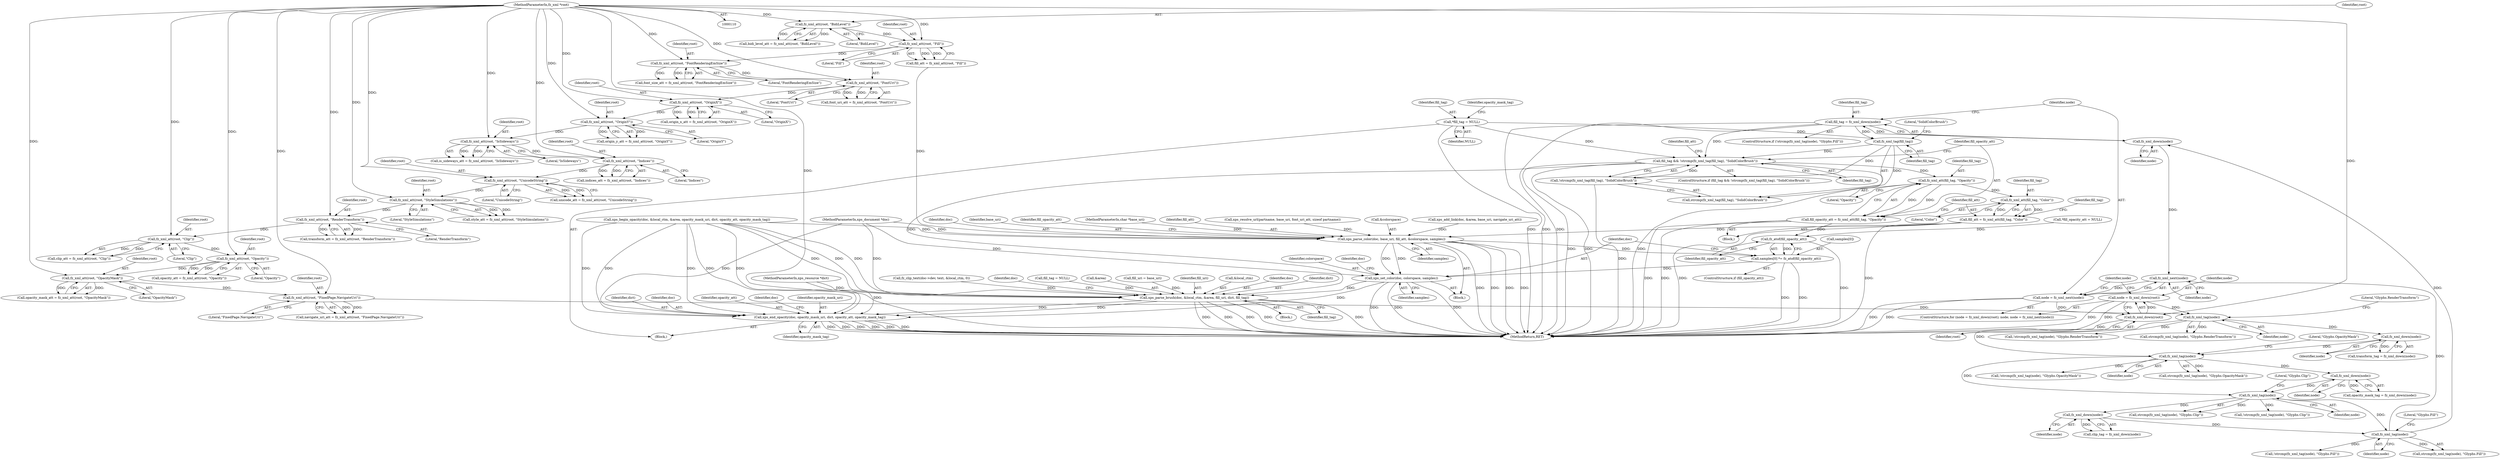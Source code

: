 digraph "0_ghostscript_60dabde18d7fe12b19da8b509bdfee9cc886aafc_1@API" {
"1000671" [label="(Call,fill_tag && !strcmp(fz_xml_tag(fill_tag), \"SolidColorBrush\"))"];
"1000675" [label="(Call,fz_xml_tag(fill_tag))"];
"1000305" [label="(Call,fill_tag = fz_xml_down(node))"];
"1000307" [label="(Call,fz_xml_down(node))"];
"1000302" [label="(Call,fz_xml_tag(node))"];
"1000297" [label="(Call,fz_xml_down(node))"];
"1000292" [label="(Call,fz_xml_tag(node))"];
"1000287" [label="(Call,fz_xml_down(node))"];
"1000282" [label="(Call,fz_xml_tag(node))"];
"1000277" [label="(Call,fz_xml_down(node))"];
"1000272" [label="(Call,fz_xml_tag(node))"];
"1000259" [label="(Call,node = fz_xml_down(root))"];
"1000261" [label="(Call,fz_xml_down(root))"];
"1000255" [label="(Call,fz_xml_att(root, \"FixedPage.NavigateUri\"))"];
"1000250" [label="(Call,fz_xml_att(root, \"OpacityMask\"))"];
"1000245" [label="(Call,fz_xml_att(root, \"Opacity\"))"];
"1000240" [label="(Call,fz_xml_att(root, \"Clip\"))"];
"1000235" [label="(Call,fz_xml_att(root, \"RenderTransform\"))"];
"1000230" [label="(Call,fz_xml_att(root, \"StyleSimulations\"))"];
"1000225" [label="(Call,fz_xml_att(root, \"UnicodeString\"))"];
"1000220" [label="(Call,fz_xml_att(root, \"Indices\"))"];
"1000215" [label="(Call,fz_xml_att(root, \"IsSideways\"))"];
"1000210" [label="(Call,fz_xml_att(root, \"OriginY\"))"];
"1000205" [label="(Call,fz_xml_att(root, \"OriginX\"))"];
"1000200" [label="(Call,fz_xml_att(root, \"FontUri\"))"];
"1000195" [label="(Call,fz_xml_att(root, \"FontRenderingEmSize\"))"];
"1000190" [label="(Call,fz_xml_att(root, \"Fill\"))"];
"1000185" [label="(Call,fz_xml_att(root, \"BidiLevel\"))"];
"1000115" [label="(MethodParameterIn,fz_xml *root)"];
"1000264" [label="(Call,node = fz_xml_next(node))"];
"1000266" [label="(Call,fz_xml_next(node))"];
"1000144" [label="(Call,*fill_tag = NULL)"];
"1000673" [label="(Call,!strcmp(fz_xml_tag(fill_tag), \"SolidColorBrush\"))"];
"1000681" [label="(Call,fz_xml_att(fill_tag, \"Opacity\"))"];
"1000679" [label="(Call,fill_opacity_att = fz_xml_att(fill_tag, \"Opacity\"))"];
"1000710" [label="(Call,fz_atof(fill_opacity_att))"];
"1000706" [label="(Call,samples[0] *= fz_atof(fill_opacity_att))"];
"1000712" [label="(Call,xps_set_color(doc, colorspace, samples))"];
"1000743" [label="(Call,xps_parse_brush(doc, &local_ctm, &area, fill_uri, dict, fill_tag))"];
"1000756" [label="(Call,xps_end_opacity(doc, opacity_mask_uri, dict, opacity_att, opacity_mask_tag))"];
"1000686" [label="(Call,fz_xml_att(fill_tag, \"Color\"))"];
"1000684" [label="(Call,fill_att = fz_xml_att(fill_tag, \"Color\"))"];
"1000697" [label="(Call,xps_parse_color(doc, base_uri, fill_att, &colorspace, samples))"];
"1000193" [label="(Call,font_size_att = fz_xml_att(root, \"FontRenderingEmSize\"))"];
"1000670" [label="(ControlStructure,if (fill_tag && !strcmp(fz_xml_tag(fill_tag), \"SolidColorBrush\")))"];
"1000684" [label="(Call,fill_att = fz_xml_att(fill_tag, \"Color\"))"];
"1000701" [label="(Call,&colorspace)"];
"1000295" [label="(Call,clip_tag = fz_xml_down(node))"];
"1000195" [label="(Call,fz_xml_att(root, \"FontRenderingEmSize\"))"];
"1000690" [label="(Identifier,fill_tag)"];
"1000734" [label="(Block,)"];
"1000222" [label="(Literal,\"Indices\")"];
"1000677" [label="(Literal,\"SolidColorBrush\")"];
"1000675" [label="(Call,fz_xml_tag(fill_tag))"];
"1000273" [label="(Identifier,node)"];
"1000735" [label="(Call,fz_clip_text(doc->dev, text, &local_ctm, 0))"];
"1000216" [label="(Identifier,root)"];
"1000200" [label="(Call,fz_xml_att(root, \"FontUri\"))"];
"1000242" [label="(Literal,\"Clip\")"];
"1000688" [label="(Literal,\"Color\")"];
"1000307" [label="(Call,fz_xml_down(node))"];
"1000187" [label="(Literal,\"BidiLevel\")"];
"1000287" [label="(Call,fz_xml_down(node))"];
"1000149" [label="(Identifier,opacity_mask_tag)"];
"1000707" [label="(Call,samples[0])"];
"1000258" [label="(ControlStructure,for (node = fz_xml_down(root); node; node = fz_xml_next(node)))"];
"1000759" [label="(Identifier,dict)"];
"1000681" [label="(Call,fz_xml_att(fill_tag, \"Opacity\"))"];
"1000226" [label="(Identifier,root)"];
"1000225" [label="(Call,fz_xml_att(root, \"UnicodeString\"))"];
"1000298" [label="(Identifier,node)"];
"1000220" [label="(Call,fz_xml_att(root, \"Indices\"))"];
"1000223" [label="(Call,unicode_att = fz_xml_att(root, \"UnicodeString\"))"];
"1000743" [label="(Call,xps_parse_brush(doc, &local_ctm, &area, fill_uri, dict, fill_tag))"];
"1000238" [label="(Call,clip_att = fz_xml_att(root, \"Clip\"))"];
"1000291" [label="(Call,strcmp(fz_xml_tag(node), \"Glyphs.Clip\"))"];
"1000280" [label="(Call,!strcmp(fz_xml_tag(node), \"Glyphs.OpacityMask\"))"];
"1000267" [label="(Identifier,node)"];
"1000754" [label="(Identifier,doc)"];
"1000306" [label="(Identifier,fill_tag)"];
"1000186" [label="(Identifier,root)"];
"1000266" [label="(Call,fz_xml_next(node))"];
"1000206" [label="(Identifier,root)"];
"1000694" [label="(Block,)"];
"1000215" [label="(Call,fz_xml_att(root, \"IsSideways\"))"];
"1000671" [label="(Call,fill_tag && !strcmp(fz_xml_tag(fill_tag), \"SolidColorBrush\"))"];
"1000300" [label="(Call,!strcmp(fz_xml_tag(node), \"Glyphs.Fill\"))"];
"1000686" [label="(Call,fz_xml_att(fill_tag, \"Color\"))"];
"1000654" [label="(Call,xps_add_link(doc, &area, base_uri, navigate_uri_att))"];
"1000231" [label="(Identifier,root)"];
"1000208" [label="(Call,origin_y_att = fz_xml_att(root, \"OriginY\"))"];
"1000697" [label="(Call,xps_parse_color(doc, base_uri, fill_att, &colorspace, samples))"];
"1000673" [label="(Call,!strcmp(fz_xml_tag(fill_tag), \"SolidColorBrush\"))"];
"1000270" [label="(Call,!strcmp(fz_xml_tag(node), \"Glyphs.RenderTransform\"))"];
"1000116" [label="(Block,)"];
"1000236" [label="(Identifier,root)"];
"1000253" [label="(Call,navigate_uri_att = fz_xml_att(root, \"FixedPage.NavigateUri\"))"];
"1000302" [label="(Call,fz_xml_tag(node))"];
"1000272" [label="(Call,fz_xml_tag(node))"];
"1000251" [label="(Identifier,root)"];
"1000757" [label="(Identifier,doc)"];
"1000698" [label="(Identifier,doc)"];
"1000152" [label="(Call,*fill_opacity_att = NULL)"];
"1000689" [label="(Call,fill_tag = NULL)"];
"1000264" [label="(Call,node = fz_xml_next(node))"];
"1000704" [label="(ControlStructure,if (fill_opacity_att))"];
"1000262" [label="(Identifier,root)"];
"1000217" [label="(Literal,\"IsSideways\")"];
"1000111" [label="(MethodParameterIn,xps_document *doc)"];
"1000747" [label="(Call,&area)"];
"1000309" [label="(Call,fill_uri = base_uri)"];
"1000190" [label="(Call,fz_xml_att(root, \"Fill\"))"];
"1000715" [label="(Identifier,samples)"];
"1000235" [label="(Call,fz_xml_att(root, \"RenderTransform\"))"];
"1000256" [label="(Identifier,root)"];
"1000304" [label="(Literal,\"Glyphs.Fill\")"];
"1000283" [label="(Identifier,node)"];
"1000672" [label="(Identifier,fill_tag)"];
"1000188" [label="(Call,fill_att = fz_xml_att(root, \"Fill\"))"];
"1000756" [label="(Call,xps_end_opacity(doc, opacity_mask_uri, dict, opacity_att, opacity_mask_tag))"];
"1000213" [label="(Call,is_sideways_att = fz_xml_att(root, \"IsSideways\"))"];
"1000703" [label="(Identifier,samples)"];
"1000284" [label="(Literal,\"Glyphs.OpacityMask\")"];
"1000197" [label="(Literal,\"FontRenderingEmSize\")"];
"1000201" [label="(Identifier,root)"];
"1000712" [label="(Call,xps_set_color(doc, colorspace, samples))"];
"1000749" [label="(Identifier,fill_uri)"];
"1000760" [label="(Identifier,opacity_att)"];
"1000303" [label="(Identifier,node)"];
"1000145" [label="(Identifier,fill_tag)"];
"1000683" [label="(Literal,\"Opacity\")"];
"1000285" [label="(Call,opacity_mask_tag = fz_xml_down(node))"];
"1000257" [label="(Literal,\"FixedPage.NavigateUri\")"];
"1000693" [label="(Identifier,fill_att)"];
"1000250" [label="(Call,fz_xml_att(root, \"OpacityMask\"))"];
"1000745" [label="(Call,&local_ctm)"];
"1000212" [label="(Literal,\"OriginY\")"];
"1000191" [label="(Identifier,root)"];
"1000281" [label="(Call,strcmp(fz_xml_tag(node), \"Glyphs.OpacityMask\"))"];
"1000230" [label="(Call,fz_xml_att(root, \"StyleSimulations\"))"];
"1000218" [label="(Call,indices_att = fz_xml_att(root, \"Indices\"))"];
"1000676" [label="(Identifier,fill_tag)"];
"1000221" [label="(Identifier,root)"];
"1000192" [label="(Literal,\"Fill\")"];
"1000685" [label="(Identifier,fill_att)"];
"1000706" [label="(Call,samples[0] *= fz_atof(fill_opacity_att))"];
"1000744" [label="(Identifier,doc)"];
"1000761" [label="(Identifier,opacity_mask_tag)"];
"1000255" [label="(Call,fz_xml_att(root, \"FixedPage.NavigateUri\"))"];
"1000260" [label="(Identifier,node)"];
"1000277" [label="(Call,fz_xml_down(node))"];
"1000241" [label="(Identifier,root)"];
"1000210" [label="(Call,fz_xml_att(root, \"OriginY\"))"];
"1000233" [label="(Call,transform_att = fz_xml_att(root, \"RenderTransform\"))"];
"1000274" [label="(Literal,\"Glyphs.RenderTransform\")"];
"1000207" [label="(Literal,\"OriginX\")"];
"1000232" [label="(Literal,\"StyleSimulations\")"];
"1000246" [label="(Identifier,root)"];
"1000674" [label="(Call,strcmp(fz_xml_tag(fill_tag), \"SolidColorBrush\"))"];
"1000265" [label="(Identifier,node)"];
"1000202" [label="(Literal,\"FontUri\")"];
"1000751" [label="(Identifier,fill_tag)"];
"1000275" [label="(Call,transform_tag = fz_xml_down(node))"];
"1000305" [label="(Call,fill_tag = fz_xml_down(node))"];
"1000678" [label="(Block,)"];
"1000699" [label="(Identifier,base_uri)"];
"1000245" [label="(Call,fz_xml_att(root, \"Opacity\"))"];
"1000308" [label="(Identifier,node)"];
"1000290" [label="(Call,!strcmp(fz_xml_tag(node), \"Glyphs.Clip\"))"];
"1000144" [label="(Call,*fill_tag = NULL)"];
"1000711" [label="(Identifier,fill_opacity_att)"];
"1000714" [label="(Identifier,colorspace)"];
"1000705" [label="(Identifier,fill_opacity_att)"];
"1000293" [label="(Identifier,node)"];
"1000780" [label="(MethodReturn,RET)"];
"1000114" [label="(MethodParameterIn,xps_resource *dict)"];
"1000198" [label="(Call,font_uri_att = fz_xml_att(root, \"FontUri\"))"];
"1000183" [label="(Call,bidi_level_att = fz_xml_att(root, \"BidiLevel\"))"];
"1000247" [label="(Literal,\"Opacity\")"];
"1000203" [label="(Call,origin_x_att = fz_xml_att(root, \"OriginX\"))"];
"1000185" [label="(Call,fz_xml_att(root, \"BidiLevel\"))"];
"1000294" [label="(Literal,\"Glyphs.Clip\")"];
"1000248" [label="(Call,opacity_mask_att = fz_xml_att(root, \"OpacityMask\"))"];
"1000263" [label="(Identifier,node)"];
"1000750" [label="(Identifier,dict)"];
"1000113" [label="(MethodParameterIn,char *base_uri)"];
"1000292" [label="(Call,fz_xml_tag(node))"];
"1000240" [label="(Call,fz_xml_att(root, \"Clip\"))"];
"1000679" [label="(Call,fill_opacity_att = fz_xml_att(fill_tag, \"Opacity\"))"];
"1000271" [label="(Call,strcmp(fz_xml_tag(node), \"Glyphs.RenderTransform\"))"];
"1000764" [label="(Identifier,doc)"];
"1000700" [label="(Identifier,fill_att)"];
"1000297" [label="(Call,fz_xml_down(node))"];
"1000282" [label="(Call,fz_xml_tag(node))"];
"1000196" [label="(Identifier,root)"];
"1000687" [label="(Identifier,fill_tag)"];
"1000713" [label="(Identifier,doc)"];
"1000278" [label="(Identifier,node)"];
"1000228" [label="(Call,style_att = fz_xml_att(root, \"StyleSimulations\"))"];
"1000718" [label="(Identifier,doc)"];
"1000261" [label="(Call,fz_xml_down(root))"];
"1000205" [label="(Call,fz_xml_att(root, \"OriginX\"))"];
"1000252" [label="(Literal,\"OpacityMask\")"];
"1000682" [label="(Identifier,fill_tag)"];
"1000227" [label="(Literal,\"UnicodeString\")"];
"1000299" [label="(ControlStructure,if (!strcmp(fz_xml_tag(node), \"Glyphs.Fill\")))"];
"1000237" [label="(Literal,\"RenderTransform\")"];
"1000211" [label="(Identifier,root)"];
"1000259" [label="(Call,node = fz_xml_down(root))"];
"1000115" [label="(MethodParameterIn,fz_xml *root)"];
"1000146" [label="(Identifier,NULL)"];
"1000710" [label="(Call,fz_atof(fill_opacity_att))"];
"1000758" [label="(Identifier,opacity_mask_uri)"];
"1000288" [label="(Identifier,node)"];
"1000680" [label="(Identifier,fill_opacity_att)"];
"1000389" [label="(Call,xps_resolve_url(partname, base_uri, font_uri_att, sizeof partname))"];
"1000301" [label="(Call,strcmp(fz_xml_tag(node), \"Glyphs.Fill\"))"];
"1000243" [label="(Call,opacity_att = fz_xml_att(root, \"Opacity\"))"];
"1000660" [label="(Call,xps_begin_opacity(doc, &local_ctm, &area, opacity_mask_uri, dict, opacity_att, opacity_mask_tag))"];
"1000671" -> "1000670"  [label="AST: "];
"1000671" -> "1000672"  [label="CFG: "];
"1000671" -> "1000673"  [label="CFG: "];
"1000672" -> "1000671"  [label="AST: "];
"1000673" -> "1000671"  [label="AST: "];
"1000680" -> "1000671"  [label="CFG: "];
"1000693" -> "1000671"  [label="CFG: "];
"1000671" -> "1000780"  [label="DDG: "];
"1000671" -> "1000780"  [label="DDG: "];
"1000671" -> "1000780"  [label="DDG: "];
"1000675" -> "1000671"  [label="DDG: "];
"1000305" -> "1000671"  [label="DDG: "];
"1000144" -> "1000671"  [label="DDG: "];
"1000673" -> "1000671"  [label="DDG: "];
"1000671" -> "1000681"  [label="DDG: "];
"1000671" -> "1000743"  [label="DDG: "];
"1000675" -> "1000674"  [label="AST: "];
"1000675" -> "1000676"  [label="CFG: "];
"1000676" -> "1000675"  [label="AST: "];
"1000677" -> "1000675"  [label="CFG: "];
"1000675" -> "1000673"  [label="DDG: "];
"1000675" -> "1000674"  [label="DDG: "];
"1000305" -> "1000675"  [label="DDG: "];
"1000144" -> "1000675"  [label="DDG: "];
"1000305" -> "1000299"  [label="AST: "];
"1000305" -> "1000307"  [label="CFG: "];
"1000306" -> "1000305"  [label="AST: "];
"1000307" -> "1000305"  [label="AST: "];
"1000265" -> "1000305"  [label="CFG: "];
"1000305" -> "1000780"  [label="DDG: "];
"1000305" -> "1000780"  [label="DDG: "];
"1000307" -> "1000305"  [label="DDG: "];
"1000307" -> "1000308"  [label="CFG: "];
"1000308" -> "1000307"  [label="AST: "];
"1000307" -> "1000266"  [label="DDG: "];
"1000302" -> "1000307"  [label="DDG: "];
"1000302" -> "1000301"  [label="AST: "];
"1000302" -> "1000303"  [label="CFG: "];
"1000303" -> "1000302"  [label="AST: "];
"1000304" -> "1000302"  [label="CFG: "];
"1000302" -> "1000266"  [label="DDG: "];
"1000302" -> "1000300"  [label="DDG: "];
"1000302" -> "1000301"  [label="DDG: "];
"1000297" -> "1000302"  [label="DDG: "];
"1000292" -> "1000302"  [label="DDG: "];
"1000297" -> "1000295"  [label="AST: "];
"1000297" -> "1000298"  [label="CFG: "];
"1000298" -> "1000297"  [label="AST: "];
"1000295" -> "1000297"  [label="CFG: "];
"1000297" -> "1000295"  [label="DDG: "];
"1000292" -> "1000297"  [label="DDG: "];
"1000292" -> "1000291"  [label="AST: "];
"1000292" -> "1000293"  [label="CFG: "];
"1000293" -> "1000292"  [label="AST: "];
"1000294" -> "1000292"  [label="CFG: "];
"1000292" -> "1000290"  [label="DDG: "];
"1000292" -> "1000291"  [label="DDG: "];
"1000287" -> "1000292"  [label="DDG: "];
"1000282" -> "1000292"  [label="DDG: "];
"1000287" -> "1000285"  [label="AST: "];
"1000287" -> "1000288"  [label="CFG: "];
"1000288" -> "1000287"  [label="AST: "];
"1000285" -> "1000287"  [label="CFG: "];
"1000287" -> "1000285"  [label="DDG: "];
"1000282" -> "1000287"  [label="DDG: "];
"1000282" -> "1000281"  [label="AST: "];
"1000282" -> "1000283"  [label="CFG: "];
"1000283" -> "1000282"  [label="AST: "];
"1000284" -> "1000282"  [label="CFG: "];
"1000282" -> "1000280"  [label="DDG: "];
"1000282" -> "1000281"  [label="DDG: "];
"1000277" -> "1000282"  [label="DDG: "];
"1000272" -> "1000282"  [label="DDG: "];
"1000277" -> "1000275"  [label="AST: "];
"1000277" -> "1000278"  [label="CFG: "];
"1000278" -> "1000277"  [label="AST: "];
"1000275" -> "1000277"  [label="CFG: "];
"1000277" -> "1000275"  [label="DDG: "];
"1000272" -> "1000277"  [label="DDG: "];
"1000272" -> "1000271"  [label="AST: "];
"1000272" -> "1000273"  [label="CFG: "];
"1000273" -> "1000272"  [label="AST: "];
"1000274" -> "1000272"  [label="CFG: "];
"1000272" -> "1000270"  [label="DDG: "];
"1000272" -> "1000271"  [label="DDG: "];
"1000259" -> "1000272"  [label="DDG: "];
"1000264" -> "1000272"  [label="DDG: "];
"1000259" -> "1000258"  [label="AST: "];
"1000259" -> "1000261"  [label="CFG: "];
"1000260" -> "1000259"  [label="AST: "];
"1000261" -> "1000259"  [label="AST: "];
"1000263" -> "1000259"  [label="CFG: "];
"1000259" -> "1000780"  [label="DDG: "];
"1000259" -> "1000780"  [label="DDG: "];
"1000261" -> "1000259"  [label="DDG: "];
"1000261" -> "1000262"  [label="CFG: "];
"1000262" -> "1000261"  [label="AST: "];
"1000261" -> "1000780"  [label="DDG: "];
"1000255" -> "1000261"  [label="DDG: "];
"1000115" -> "1000261"  [label="DDG: "];
"1000255" -> "1000253"  [label="AST: "];
"1000255" -> "1000257"  [label="CFG: "];
"1000256" -> "1000255"  [label="AST: "];
"1000257" -> "1000255"  [label="AST: "];
"1000253" -> "1000255"  [label="CFG: "];
"1000255" -> "1000253"  [label="DDG: "];
"1000255" -> "1000253"  [label="DDG: "];
"1000250" -> "1000255"  [label="DDG: "];
"1000115" -> "1000255"  [label="DDG: "];
"1000250" -> "1000248"  [label="AST: "];
"1000250" -> "1000252"  [label="CFG: "];
"1000251" -> "1000250"  [label="AST: "];
"1000252" -> "1000250"  [label="AST: "];
"1000248" -> "1000250"  [label="CFG: "];
"1000250" -> "1000248"  [label="DDG: "];
"1000250" -> "1000248"  [label="DDG: "];
"1000245" -> "1000250"  [label="DDG: "];
"1000115" -> "1000250"  [label="DDG: "];
"1000245" -> "1000243"  [label="AST: "];
"1000245" -> "1000247"  [label="CFG: "];
"1000246" -> "1000245"  [label="AST: "];
"1000247" -> "1000245"  [label="AST: "];
"1000243" -> "1000245"  [label="CFG: "];
"1000245" -> "1000243"  [label="DDG: "];
"1000245" -> "1000243"  [label="DDG: "];
"1000240" -> "1000245"  [label="DDG: "];
"1000115" -> "1000245"  [label="DDG: "];
"1000240" -> "1000238"  [label="AST: "];
"1000240" -> "1000242"  [label="CFG: "];
"1000241" -> "1000240"  [label="AST: "];
"1000242" -> "1000240"  [label="AST: "];
"1000238" -> "1000240"  [label="CFG: "];
"1000240" -> "1000238"  [label="DDG: "];
"1000240" -> "1000238"  [label="DDG: "];
"1000235" -> "1000240"  [label="DDG: "];
"1000115" -> "1000240"  [label="DDG: "];
"1000235" -> "1000233"  [label="AST: "];
"1000235" -> "1000237"  [label="CFG: "];
"1000236" -> "1000235"  [label="AST: "];
"1000237" -> "1000235"  [label="AST: "];
"1000233" -> "1000235"  [label="CFG: "];
"1000235" -> "1000233"  [label="DDG: "];
"1000235" -> "1000233"  [label="DDG: "];
"1000230" -> "1000235"  [label="DDG: "];
"1000115" -> "1000235"  [label="DDG: "];
"1000230" -> "1000228"  [label="AST: "];
"1000230" -> "1000232"  [label="CFG: "];
"1000231" -> "1000230"  [label="AST: "];
"1000232" -> "1000230"  [label="AST: "];
"1000228" -> "1000230"  [label="CFG: "];
"1000230" -> "1000228"  [label="DDG: "];
"1000230" -> "1000228"  [label="DDG: "];
"1000225" -> "1000230"  [label="DDG: "];
"1000115" -> "1000230"  [label="DDG: "];
"1000225" -> "1000223"  [label="AST: "];
"1000225" -> "1000227"  [label="CFG: "];
"1000226" -> "1000225"  [label="AST: "];
"1000227" -> "1000225"  [label="AST: "];
"1000223" -> "1000225"  [label="CFG: "];
"1000225" -> "1000223"  [label="DDG: "];
"1000225" -> "1000223"  [label="DDG: "];
"1000220" -> "1000225"  [label="DDG: "];
"1000115" -> "1000225"  [label="DDG: "];
"1000220" -> "1000218"  [label="AST: "];
"1000220" -> "1000222"  [label="CFG: "];
"1000221" -> "1000220"  [label="AST: "];
"1000222" -> "1000220"  [label="AST: "];
"1000218" -> "1000220"  [label="CFG: "];
"1000220" -> "1000218"  [label="DDG: "];
"1000220" -> "1000218"  [label="DDG: "];
"1000215" -> "1000220"  [label="DDG: "];
"1000115" -> "1000220"  [label="DDG: "];
"1000215" -> "1000213"  [label="AST: "];
"1000215" -> "1000217"  [label="CFG: "];
"1000216" -> "1000215"  [label="AST: "];
"1000217" -> "1000215"  [label="AST: "];
"1000213" -> "1000215"  [label="CFG: "];
"1000215" -> "1000213"  [label="DDG: "];
"1000215" -> "1000213"  [label="DDG: "];
"1000210" -> "1000215"  [label="DDG: "];
"1000115" -> "1000215"  [label="DDG: "];
"1000210" -> "1000208"  [label="AST: "];
"1000210" -> "1000212"  [label="CFG: "];
"1000211" -> "1000210"  [label="AST: "];
"1000212" -> "1000210"  [label="AST: "];
"1000208" -> "1000210"  [label="CFG: "];
"1000210" -> "1000208"  [label="DDG: "];
"1000210" -> "1000208"  [label="DDG: "];
"1000205" -> "1000210"  [label="DDG: "];
"1000115" -> "1000210"  [label="DDG: "];
"1000205" -> "1000203"  [label="AST: "];
"1000205" -> "1000207"  [label="CFG: "];
"1000206" -> "1000205"  [label="AST: "];
"1000207" -> "1000205"  [label="AST: "];
"1000203" -> "1000205"  [label="CFG: "];
"1000205" -> "1000203"  [label="DDG: "];
"1000205" -> "1000203"  [label="DDG: "];
"1000200" -> "1000205"  [label="DDG: "];
"1000115" -> "1000205"  [label="DDG: "];
"1000200" -> "1000198"  [label="AST: "];
"1000200" -> "1000202"  [label="CFG: "];
"1000201" -> "1000200"  [label="AST: "];
"1000202" -> "1000200"  [label="AST: "];
"1000198" -> "1000200"  [label="CFG: "];
"1000200" -> "1000198"  [label="DDG: "];
"1000200" -> "1000198"  [label="DDG: "];
"1000195" -> "1000200"  [label="DDG: "];
"1000115" -> "1000200"  [label="DDG: "];
"1000195" -> "1000193"  [label="AST: "];
"1000195" -> "1000197"  [label="CFG: "];
"1000196" -> "1000195"  [label="AST: "];
"1000197" -> "1000195"  [label="AST: "];
"1000193" -> "1000195"  [label="CFG: "];
"1000195" -> "1000193"  [label="DDG: "];
"1000195" -> "1000193"  [label="DDG: "];
"1000190" -> "1000195"  [label="DDG: "];
"1000115" -> "1000195"  [label="DDG: "];
"1000190" -> "1000188"  [label="AST: "];
"1000190" -> "1000192"  [label="CFG: "];
"1000191" -> "1000190"  [label="AST: "];
"1000192" -> "1000190"  [label="AST: "];
"1000188" -> "1000190"  [label="CFG: "];
"1000190" -> "1000188"  [label="DDG: "];
"1000190" -> "1000188"  [label="DDG: "];
"1000185" -> "1000190"  [label="DDG: "];
"1000115" -> "1000190"  [label="DDG: "];
"1000185" -> "1000183"  [label="AST: "];
"1000185" -> "1000187"  [label="CFG: "];
"1000186" -> "1000185"  [label="AST: "];
"1000187" -> "1000185"  [label="AST: "];
"1000183" -> "1000185"  [label="CFG: "];
"1000185" -> "1000183"  [label="DDG: "];
"1000185" -> "1000183"  [label="DDG: "];
"1000115" -> "1000185"  [label="DDG: "];
"1000115" -> "1000110"  [label="AST: "];
"1000115" -> "1000780"  [label="DDG: "];
"1000264" -> "1000258"  [label="AST: "];
"1000264" -> "1000266"  [label="CFG: "];
"1000265" -> "1000264"  [label="AST: "];
"1000266" -> "1000264"  [label="AST: "];
"1000263" -> "1000264"  [label="CFG: "];
"1000264" -> "1000780"  [label="DDG: "];
"1000264" -> "1000780"  [label="DDG: "];
"1000266" -> "1000264"  [label="DDG: "];
"1000266" -> "1000267"  [label="CFG: "];
"1000267" -> "1000266"  [label="AST: "];
"1000144" -> "1000116"  [label="AST: "];
"1000144" -> "1000146"  [label="CFG: "];
"1000145" -> "1000144"  [label="AST: "];
"1000146" -> "1000144"  [label="AST: "];
"1000149" -> "1000144"  [label="CFG: "];
"1000144" -> "1000780"  [label="DDG: "];
"1000673" -> "1000674"  [label="CFG: "];
"1000674" -> "1000673"  [label="AST: "];
"1000673" -> "1000780"  [label="DDG: "];
"1000681" -> "1000679"  [label="AST: "];
"1000681" -> "1000683"  [label="CFG: "];
"1000682" -> "1000681"  [label="AST: "];
"1000683" -> "1000681"  [label="AST: "];
"1000679" -> "1000681"  [label="CFG: "];
"1000681" -> "1000679"  [label="DDG: "];
"1000681" -> "1000679"  [label="DDG: "];
"1000681" -> "1000686"  [label="DDG: "];
"1000679" -> "1000678"  [label="AST: "];
"1000680" -> "1000679"  [label="AST: "];
"1000685" -> "1000679"  [label="CFG: "];
"1000679" -> "1000780"  [label="DDG: "];
"1000679" -> "1000780"  [label="DDG: "];
"1000679" -> "1000710"  [label="DDG: "];
"1000710" -> "1000706"  [label="AST: "];
"1000710" -> "1000711"  [label="CFG: "];
"1000711" -> "1000710"  [label="AST: "];
"1000706" -> "1000710"  [label="CFG: "];
"1000710" -> "1000780"  [label="DDG: "];
"1000710" -> "1000706"  [label="DDG: "];
"1000152" -> "1000710"  [label="DDG: "];
"1000706" -> "1000704"  [label="AST: "];
"1000707" -> "1000706"  [label="AST: "];
"1000713" -> "1000706"  [label="CFG: "];
"1000706" -> "1000780"  [label="DDG: "];
"1000706" -> "1000780"  [label="DDG: "];
"1000697" -> "1000706"  [label="DDG: "];
"1000706" -> "1000712"  [label="DDG: "];
"1000712" -> "1000694"  [label="AST: "];
"1000712" -> "1000715"  [label="CFG: "];
"1000713" -> "1000712"  [label="AST: "];
"1000714" -> "1000712"  [label="AST: "];
"1000715" -> "1000712"  [label="AST: "];
"1000718" -> "1000712"  [label="CFG: "];
"1000712" -> "1000780"  [label="DDG: "];
"1000712" -> "1000780"  [label="DDG: "];
"1000712" -> "1000780"  [label="DDG: "];
"1000697" -> "1000712"  [label="DDG: "];
"1000697" -> "1000712"  [label="DDG: "];
"1000111" -> "1000712"  [label="DDG: "];
"1000712" -> "1000743"  [label="DDG: "];
"1000712" -> "1000756"  [label="DDG: "];
"1000743" -> "1000734"  [label="AST: "];
"1000743" -> "1000751"  [label="CFG: "];
"1000744" -> "1000743"  [label="AST: "];
"1000745" -> "1000743"  [label="AST: "];
"1000747" -> "1000743"  [label="AST: "];
"1000749" -> "1000743"  [label="AST: "];
"1000750" -> "1000743"  [label="AST: "];
"1000751" -> "1000743"  [label="AST: "];
"1000754" -> "1000743"  [label="CFG: "];
"1000743" -> "1000780"  [label="DDG: "];
"1000743" -> "1000780"  [label="DDG: "];
"1000743" -> "1000780"  [label="DDG: "];
"1000743" -> "1000780"  [label="DDG: "];
"1000743" -> "1000780"  [label="DDG: "];
"1000660" -> "1000743"  [label="DDG: "];
"1000660" -> "1000743"  [label="DDG: "];
"1000660" -> "1000743"  [label="DDG: "];
"1000111" -> "1000743"  [label="DDG: "];
"1000735" -> "1000743"  [label="DDG: "];
"1000309" -> "1000743"  [label="DDG: "];
"1000114" -> "1000743"  [label="DDG: "];
"1000689" -> "1000743"  [label="DDG: "];
"1000743" -> "1000756"  [label="DDG: "];
"1000743" -> "1000756"  [label="DDG: "];
"1000756" -> "1000116"  [label="AST: "];
"1000756" -> "1000761"  [label="CFG: "];
"1000757" -> "1000756"  [label="AST: "];
"1000758" -> "1000756"  [label="AST: "];
"1000759" -> "1000756"  [label="AST: "];
"1000760" -> "1000756"  [label="AST: "];
"1000761" -> "1000756"  [label="AST: "];
"1000764" -> "1000756"  [label="CFG: "];
"1000756" -> "1000780"  [label="DDG: "];
"1000756" -> "1000780"  [label="DDG: "];
"1000756" -> "1000780"  [label="DDG: "];
"1000756" -> "1000780"  [label="DDG: "];
"1000756" -> "1000780"  [label="DDG: "];
"1000756" -> "1000780"  [label="DDG: "];
"1000660" -> "1000756"  [label="DDG: "];
"1000660" -> "1000756"  [label="DDG: "];
"1000660" -> "1000756"  [label="DDG: "];
"1000660" -> "1000756"  [label="DDG: "];
"1000660" -> "1000756"  [label="DDG: "];
"1000111" -> "1000756"  [label="DDG: "];
"1000114" -> "1000756"  [label="DDG: "];
"1000686" -> "1000684"  [label="AST: "];
"1000686" -> "1000688"  [label="CFG: "];
"1000687" -> "1000686"  [label="AST: "];
"1000688" -> "1000686"  [label="AST: "];
"1000684" -> "1000686"  [label="CFG: "];
"1000686" -> "1000684"  [label="DDG: "];
"1000686" -> "1000684"  [label="DDG: "];
"1000684" -> "1000678"  [label="AST: "];
"1000685" -> "1000684"  [label="AST: "];
"1000690" -> "1000684"  [label="CFG: "];
"1000684" -> "1000780"  [label="DDG: "];
"1000684" -> "1000780"  [label="DDG: "];
"1000684" -> "1000697"  [label="DDG: "];
"1000697" -> "1000694"  [label="AST: "];
"1000697" -> "1000703"  [label="CFG: "];
"1000698" -> "1000697"  [label="AST: "];
"1000699" -> "1000697"  [label="AST: "];
"1000700" -> "1000697"  [label="AST: "];
"1000701" -> "1000697"  [label="AST: "];
"1000703" -> "1000697"  [label="AST: "];
"1000705" -> "1000697"  [label="CFG: "];
"1000697" -> "1000780"  [label="DDG: "];
"1000697" -> "1000780"  [label="DDG: "];
"1000697" -> "1000780"  [label="DDG: "];
"1000697" -> "1000780"  [label="DDG: "];
"1000660" -> "1000697"  [label="DDG: "];
"1000111" -> "1000697"  [label="DDG: "];
"1000654" -> "1000697"  [label="DDG: "];
"1000389" -> "1000697"  [label="DDG: "];
"1000113" -> "1000697"  [label="DDG: "];
"1000188" -> "1000697"  [label="DDG: "];
}
